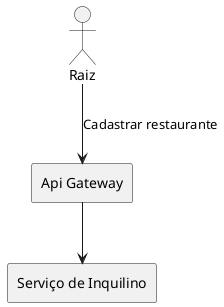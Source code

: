 @startuml
' Definições
actor Raiz
rectangle "Api Gateway" as ApiGateway
rectangle "Serviço de Inquilino" as InquilinoServico

' Relação
Raiz --> ApiGateway : Cadastrar restaurante
ApiGateway --> InquilinoServico
@enduml